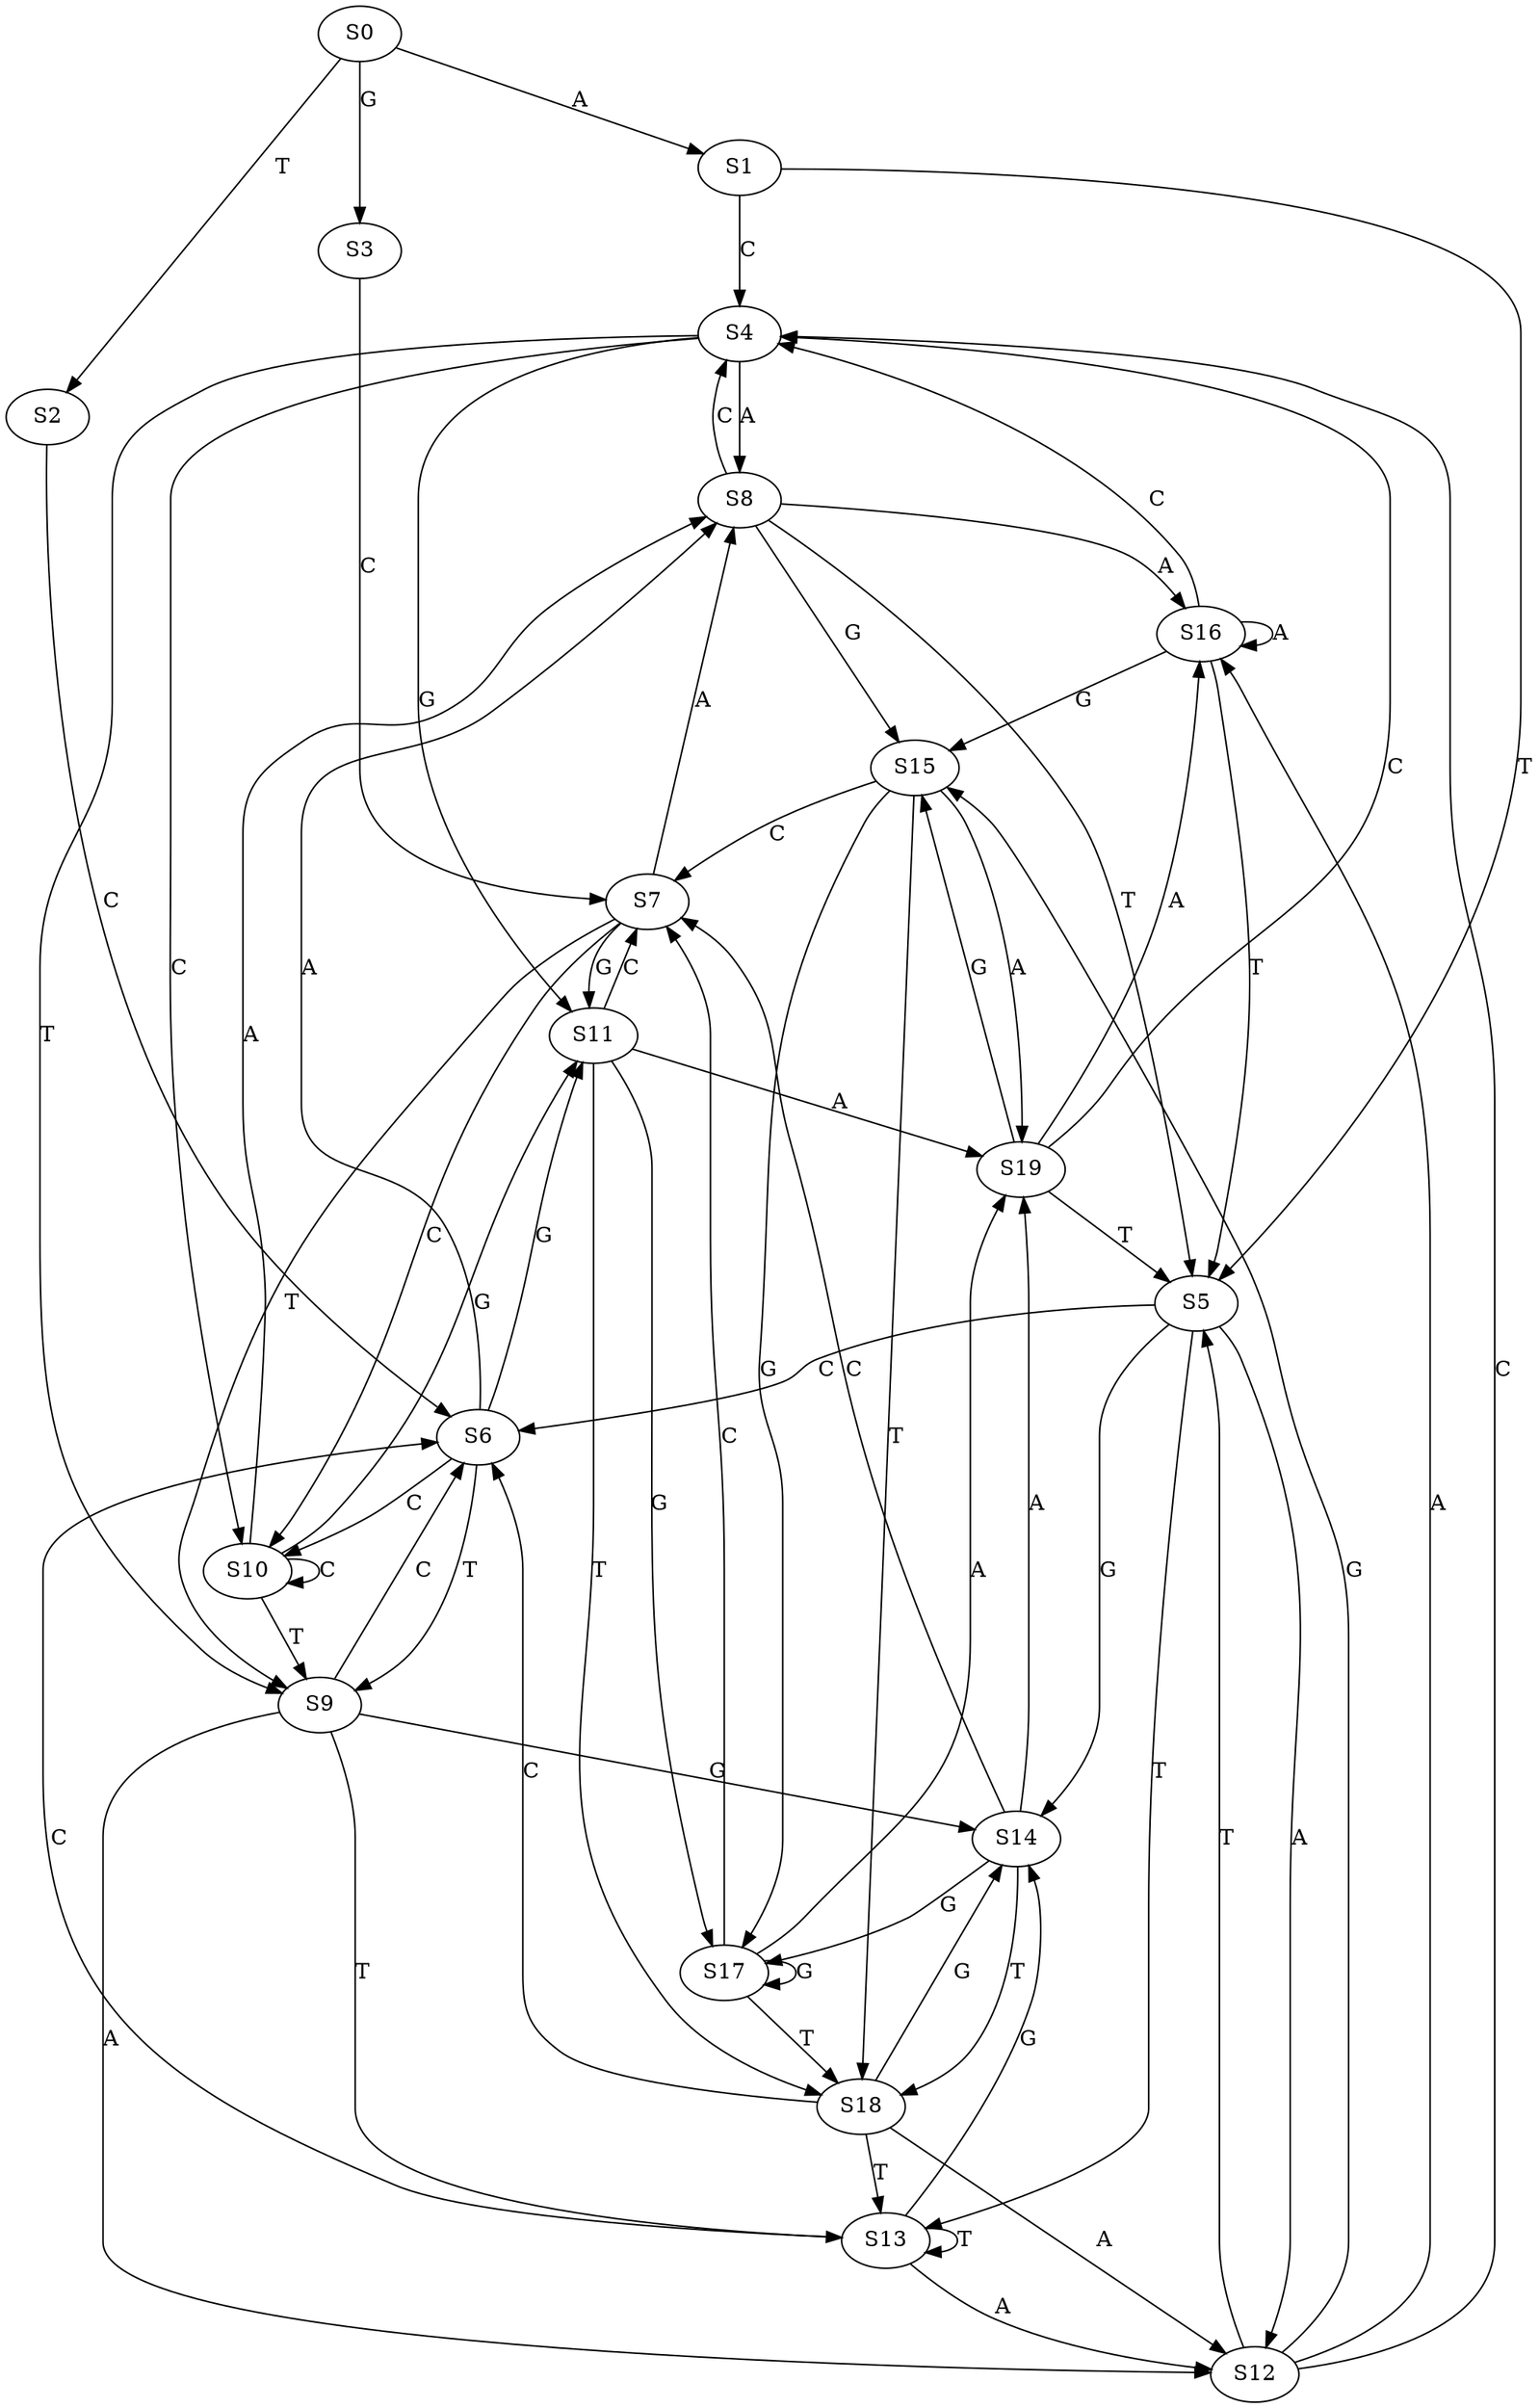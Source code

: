 strict digraph  {
	S0 -> S1 [ label = A ];
	S0 -> S2 [ label = T ];
	S0 -> S3 [ label = G ];
	S1 -> S4 [ label = C ];
	S1 -> S5 [ label = T ];
	S2 -> S6 [ label = C ];
	S3 -> S7 [ label = C ];
	S4 -> S8 [ label = A ];
	S4 -> S9 [ label = T ];
	S4 -> S10 [ label = C ];
	S4 -> S11 [ label = G ];
	S5 -> S12 [ label = A ];
	S5 -> S6 [ label = C ];
	S5 -> S13 [ label = T ];
	S5 -> S14 [ label = G ];
	S6 -> S9 [ label = T ];
	S6 -> S11 [ label = G ];
	S6 -> S10 [ label = C ];
	S6 -> S8 [ label = A ];
	S7 -> S10 [ label = C ];
	S7 -> S9 [ label = T ];
	S7 -> S11 [ label = G ];
	S7 -> S8 [ label = A ];
	S8 -> S15 [ label = G ];
	S8 -> S5 [ label = T ];
	S8 -> S4 [ label = C ];
	S8 -> S16 [ label = A ];
	S9 -> S14 [ label = G ];
	S9 -> S6 [ label = C ];
	S9 -> S12 [ label = A ];
	S9 -> S13 [ label = T ];
	S10 -> S11 [ label = G ];
	S10 -> S10 [ label = C ];
	S10 -> S8 [ label = A ];
	S10 -> S9 [ label = T ];
	S11 -> S17 [ label = G ];
	S11 -> S18 [ label = T ];
	S11 -> S19 [ label = A ];
	S11 -> S7 [ label = C ];
	S12 -> S15 [ label = G ];
	S12 -> S5 [ label = T ];
	S12 -> S16 [ label = A ];
	S12 -> S4 [ label = C ];
	S13 -> S6 [ label = C ];
	S13 -> S14 [ label = G ];
	S13 -> S13 [ label = T ];
	S13 -> S12 [ label = A ];
	S14 -> S19 [ label = A ];
	S14 -> S18 [ label = T ];
	S14 -> S7 [ label = C ];
	S14 -> S17 [ label = G ];
	S15 -> S18 [ label = T ];
	S15 -> S17 [ label = G ];
	S15 -> S19 [ label = A ];
	S15 -> S7 [ label = C ];
	S16 -> S5 [ label = T ];
	S16 -> S4 [ label = C ];
	S16 -> S15 [ label = G ];
	S16 -> S16 [ label = A ];
	S17 -> S19 [ label = A ];
	S17 -> S18 [ label = T ];
	S17 -> S17 [ label = G ];
	S17 -> S7 [ label = C ];
	S18 -> S12 [ label = A ];
	S18 -> S6 [ label = C ];
	S18 -> S14 [ label = G ];
	S18 -> S13 [ label = T ];
	S19 -> S15 [ label = G ];
	S19 -> S16 [ label = A ];
	S19 -> S4 [ label = C ];
	S19 -> S5 [ label = T ];
}
